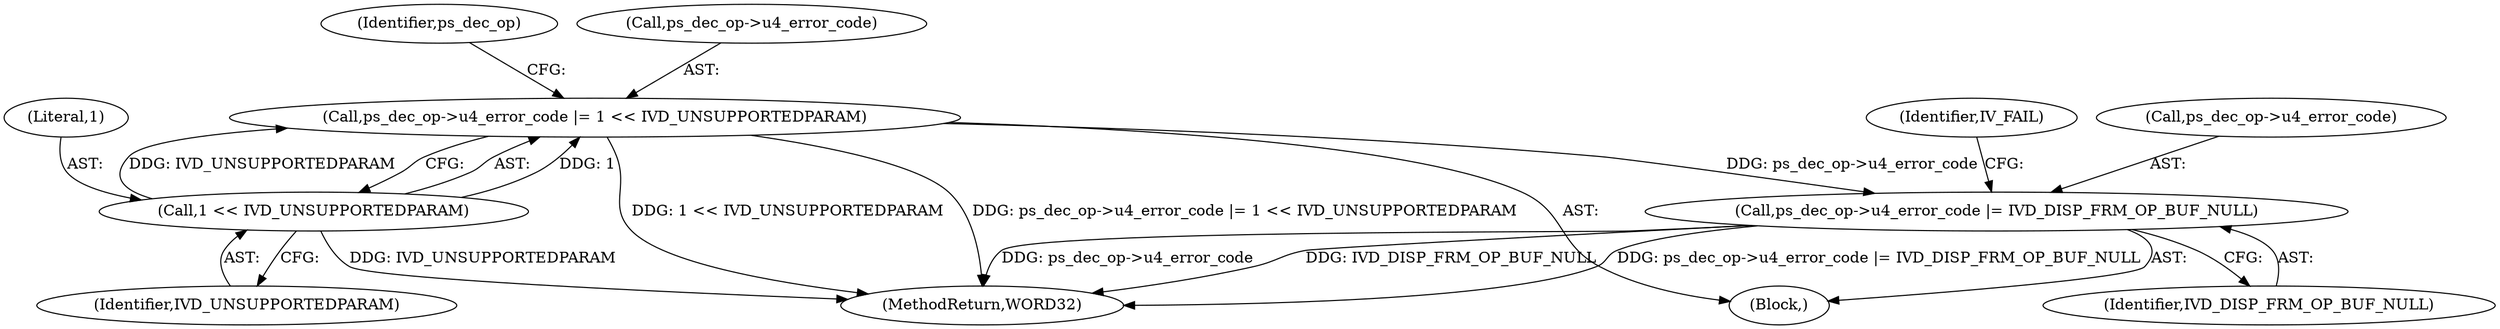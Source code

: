 digraph "0_Android_87fb7909c49e6a4510ba86ace1ffc83459c7e1b9@pointer" {
"1000421" [label="(Call,ps_dec_op->u4_error_code |= IVD_DISP_FRM_OP_BUF_NULL)"];
"1000414" [label="(Call,ps_dec_op->u4_error_code |= 1 << IVD_UNSUPPORTEDPARAM)"];
"1000418" [label="(Call,1 << IVD_UNSUPPORTEDPARAM)"];
"1000425" [label="(Identifier,IVD_DISP_FRM_OP_BUF_NULL)"];
"1000414" [label="(Call,ps_dec_op->u4_error_code |= 1 << IVD_UNSUPPORTEDPARAM)"];
"1000423" [label="(Identifier,ps_dec_op)"];
"1000422" [label="(Call,ps_dec_op->u4_error_code)"];
"1000419" [label="(Literal,1)"];
"1000418" [label="(Call,1 << IVD_UNSUPPORTEDPARAM)"];
"1000415" [label="(Call,ps_dec_op->u4_error_code)"];
"1000420" [label="(Identifier,IVD_UNSUPPORTEDPARAM)"];
"1000427" [label="(Identifier,IV_FAIL)"];
"1000421" [label="(Call,ps_dec_op->u4_error_code |= IVD_DISP_FRM_OP_BUF_NULL)"];
"1001918" [label="(MethodReturn,WORD32)"];
"1000413" [label="(Block,)"];
"1000421" -> "1000413"  [label="AST: "];
"1000421" -> "1000425"  [label="CFG: "];
"1000422" -> "1000421"  [label="AST: "];
"1000425" -> "1000421"  [label="AST: "];
"1000427" -> "1000421"  [label="CFG: "];
"1000421" -> "1001918"  [label="DDG: ps_dec_op->u4_error_code"];
"1000421" -> "1001918"  [label="DDG: IVD_DISP_FRM_OP_BUF_NULL"];
"1000421" -> "1001918"  [label="DDG: ps_dec_op->u4_error_code |= IVD_DISP_FRM_OP_BUF_NULL"];
"1000414" -> "1000421"  [label="DDG: ps_dec_op->u4_error_code"];
"1000414" -> "1000413"  [label="AST: "];
"1000414" -> "1000418"  [label="CFG: "];
"1000415" -> "1000414"  [label="AST: "];
"1000418" -> "1000414"  [label="AST: "];
"1000423" -> "1000414"  [label="CFG: "];
"1000414" -> "1001918"  [label="DDG: ps_dec_op->u4_error_code |= 1 << IVD_UNSUPPORTEDPARAM"];
"1000414" -> "1001918"  [label="DDG: 1 << IVD_UNSUPPORTEDPARAM"];
"1000418" -> "1000414"  [label="DDG: 1"];
"1000418" -> "1000414"  [label="DDG: IVD_UNSUPPORTEDPARAM"];
"1000418" -> "1000420"  [label="CFG: "];
"1000419" -> "1000418"  [label="AST: "];
"1000420" -> "1000418"  [label="AST: "];
"1000418" -> "1001918"  [label="DDG: IVD_UNSUPPORTEDPARAM"];
}
